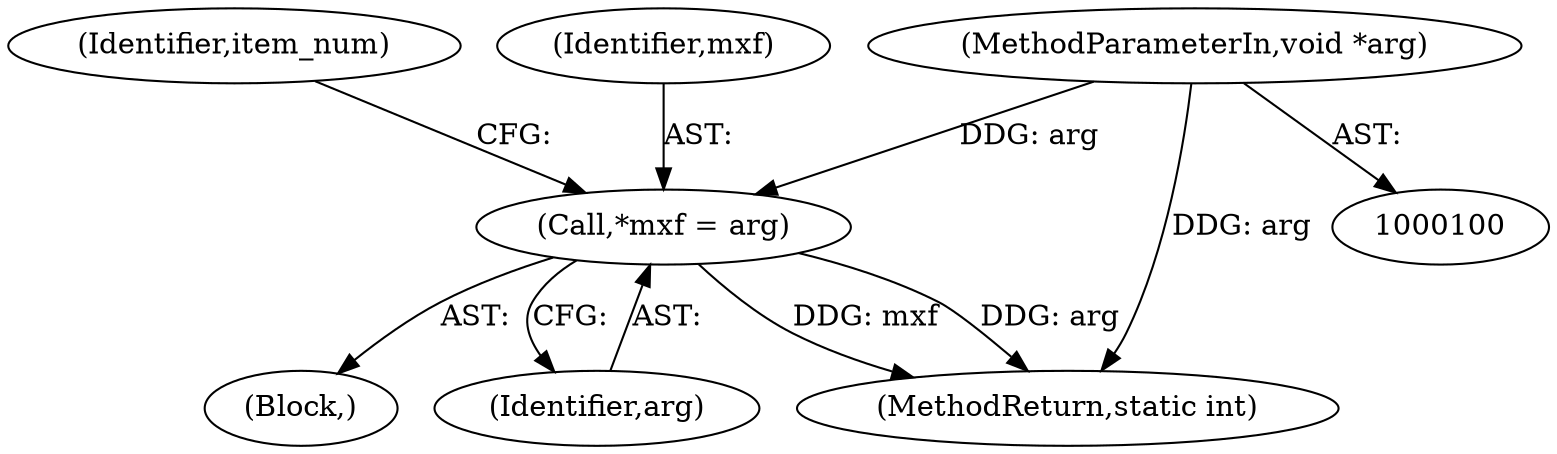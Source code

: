 digraph "0_FFmpeg_9d00fb9d70ee8c0cc7002b89318c5be00f1bbdad@pointer" {
"1000109" [label="(Call,*mxf = arg)"];
"1000101" [label="(MethodParameterIn,void *arg)"];
"1000109" [label="(Call,*mxf = arg)"];
"1000114" [label="(Identifier,item_num)"];
"1000101" [label="(MethodParameterIn,void *arg)"];
"1000107" [label="(Block,)"];
"1000111" [label="(Identifier,arg)"];
"1000200" [label="(MethodReturn,static int)"];
"1000110" [label="(Identifier,mxf)"];
"1000109" -> "1000107"  [label="AST: "];
"1000109" -> "1000111"  [label="CFG: "];
"1000110" -> "1000109"  [label="AST: "];
"1000111" -> "1000109"  [label="AST: "];
"1000114" -> "1000109"  [label="CFG: "];
"1000109" -> "1000200"  [label="DDG: mxf"];
"1000109" -> "1000200"  [label="DDG: arg"];
"1000101" -> "1000109"  [label="DDG: arg"];
"1000101" -> "1000100"  [label="AST: "];
"1000101" -> "1000200"  [label="DDG: arg"];
}
